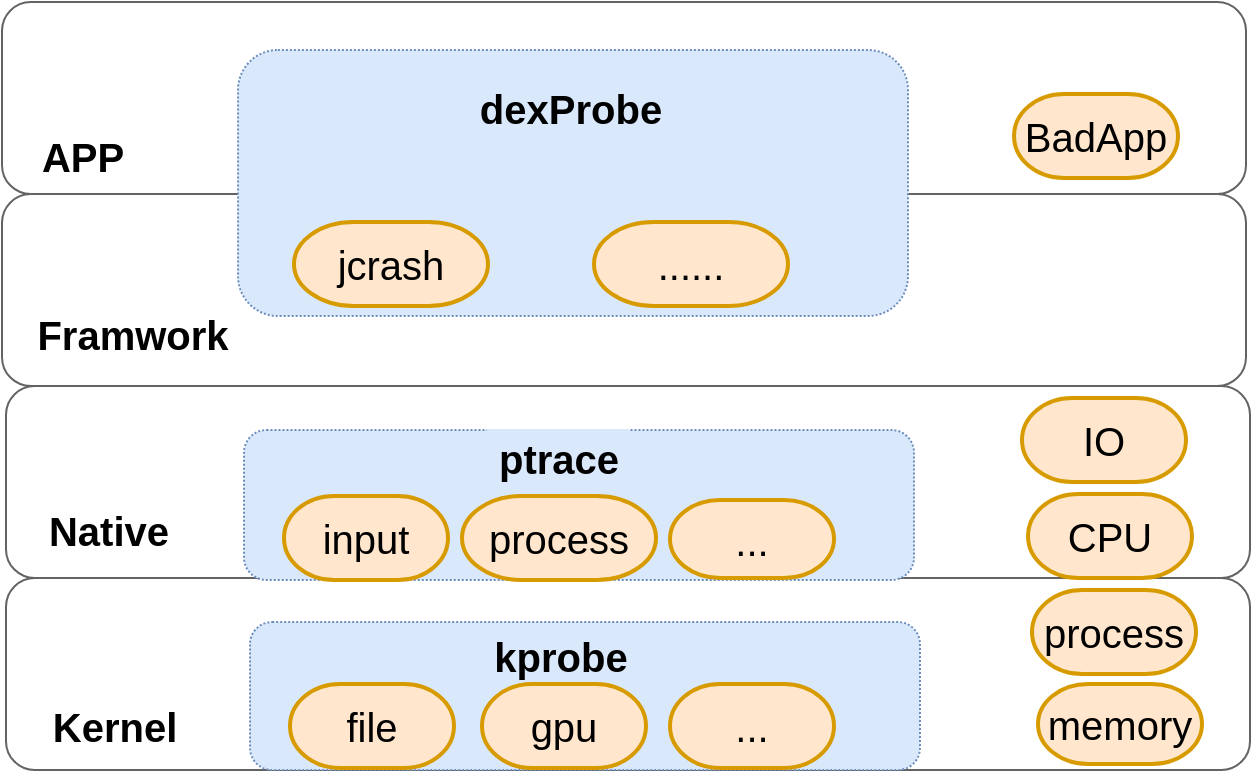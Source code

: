 <mxfile version="15.9.6" type="github">
  <diagram id="F71ElOdf4beOrSPanb4I" name="Page-1">
    <mxGraphModel dx="1822" dy="1113" grid="0" gridSize="10" guides="1" tooltips="1" connect="1" arrows="1" fold="1" page="0" pageScale="1" pageWidth="827" pageHeight="1169" math="0" shadow="0">
      <root>
        <mxCell id="0" />
        <mxCell id="1" parent="0" />
        <mxCell id="t9n7C-QGUMZfKJ9s-DTD-1" value="" style="rounded=1;whiteSpace=wrap;html=1;strokeWidth=1;strokeColor=#636363;" vertex="1" parent="1">
          <mxGeometry x="-40" y="-297" width="622" height="96" as="geometry" />
        </mxCell>
        <mxCell id="t9n7C-QGUMZfKJ9s-DTD-2" value="" style="rounded=1;whiteSpace=wrap;html=1;strokeWidth=1;strokeColor=#636363;" vertex="1" parent="1">
          <mxGeometry x="-40" y="-201" width="622" height="96" as="geometry" />
        </mxCell>
        <mxCell id="t9n7C-QGUMZfKJ9s-DTD-3" value="" style="rounded=1;whiteSpace=wrap;html=1;strokeWidth=1;strokeColor=#636363;" vertex="1" parent="1">
          <mxGeometry x="-38" y="-9" width="622" height="96" as="geometry" />
        </mxCell>
        <mxCell id="t9n7C-QGUMZfKJ9s-DTD-4" value="" style="rounded=1;whiteSpace=wrap;html=1;strokeWidth=1;strokeColor=#636363;" vertex="1" parent="1">
          <mxGeometry x="-38" y="-105" width="622" height="96" as="geometry" />
        </mxCell>
        <mxCell id="t9n7C-QGUMZfKJ9s-DTD-5" value="APP" style="text;html=1;resizable=0;autosize=1;align=center;verticalAlign=middle;points=[];fillColor=none;strokeColor=#FFFFFF;rounded=0;fontStyle=1;fontSize=20;strokeWidth=1;" vertex="1" parent="1">
          <mxGeometry x="-26" y="-234" width="51" height="28" as="geometry" />
        </mxCell>
        <mxCell id="t9n7C-QGUMZfKJ9s-DTD-7" value="Framwork" style="text;html=1;resizable=0;autosize=1;align=center;verticalAlign=middle;points=[];fillColor=none;strokeColor=#FFFFFF;rounded=0;fontStyle=1;fontSize=20;strokeWidth=1;" vertex="1" parent="1">
          <mxGeometry x="-28" y="-145" width="106" height="28" as="geometry" />
        </mxCell>
        <mxCell id="t9n7C-QGUMZfKJ9s-DTD-8" value="Native" style="text;html=1;resizable=0;autosize=1;align=center;verticalAlign=middle;points=[];fillColor=none;strokeColor=#FFFFFF;rounded=0;fontStyle=1;fontSize=20;strokeWidth=1;" vertex="1" parent="1">
          <mxGeometry x="-22" y="-47" width="70" height="28" as="geometry" />
        </mxCell>
        <mxCell id="t9n7C-QGUMZfKJ9s-DTD-9" value="Kernel" style="text;html=1;resizable=0;autosize=1;align=center;verticalAlign=middle;points=[];rounded=0;fontStyle=1;fontSize=20;strokeWidth=1;" vertex="1" parent="1">
          <mxGeometry x="-20" y="51" width="72" height="28" as="geometry" />
        </mxCell>
        <mxCell id="t9n7C-QGUMZfKJ9s-DTD-11" value="" style="rounded=1;whiteSpace=wrap;html=1;dashed=1;dashPattern=1 1;fontSize=20;strokeColor=#6c8ebf;strokeWidth=1;fillColor=#dae8fc;" vertex="1" parent="1">
          <mxGeometry x="78" y="-273" width="335" height="133" as="geometry" />
        </mxCell>
        <mxCell id="t9n7C-QGUMZfKJ9s-DTD-12" value="" style="rounded=1;whiteSpace=wrap;html=1;dashed=1;dashPattern=1 1;fontSize=20;strokeColor=#6c8ebf;strokeWidth=1;fillColor=#dae8fc;" vertex="1" parent="1">
          <mxGeometry x="81" y="-83" width="335" height="75" as="geometry" />
        </mxCell>
        <mxCell id="t9n7C-QGUMZfKJ9s-DTD-13" value="" style="rounded=1;whiteSpace=wrap;html=1;dashed=1;dashPattern=1 1;fontSize=20;strokeColor=#6c8ebf;strokeWidth=1;fillColor=#dae8fc;" vertex="1" parent="1">
          <mxGeometry x="84" y="13" width="335" height="74" as="geometry" />
        </mxCell>
        <mxCell id="t9n7C-QGUMZfKJ9s-DTD-14" value="dexProbe" style="text;html=1;resizable=0;autosize=1;align=center;verticalAlign=middle;points=[];fillColor=#dae8fc;strokeColor=#DAE8FC;rounded=0;fontStyle=1;fontSize=20;strokeWidth=1;" vertex="1" parent="1">
          <mxGeometry x="193" y="-258" width="101" height="28" as="geometry" />
        </mxCell>
        <mxCell id="t9n7C-QGUMZfKJ9s-DTD-19" value="ptrace" style="text;html=1;resizable=0;autosize=1;align=center;verticalAlign=middle;points=[];fillColor=#dae8fc;strokeColor=#DAE8FC;rounded=0;fontStyle=1;fontSize=20;strokeWidth=1;" vertex="1" parent="1">
          <mxGeometry x="203" y="-83" width="70" height="28" as="geometry" />
        </mxCell>
        <mxCell id="t9n7C-QGUMZfKJ9s-DTD-20" value="input" style="strokeWidth=2;html=1;shape=mxgraph.flowchart.terminator;whiteSpace=wrap;fontSize=20;fillColor=#ffe6cc;strokeColor=#d79b00;" vertex="1" parent="1">
          <mxGeometry x="101" y="-50" width="82" height="42" as="geometry" />
        </mxCell>
        <mxCell id="t9n7C-QGUMZfKJ9s-DTD-22" value="..." style="strokeWidth=2;html=1;shape=mxgraph.flowchart.terminator;whiteSpace=wrap;fontSize=20;fillColor=#ffe6cc;strokeColor=#d79b00;" vertex="1" parent="1">
          <mxGeometry x="294" y="-48" width="82" height="39" as="geometry" />
        </mxCell>
        <mxCell id="t9n7C-QGUMZfKJ9s-DTD-23" value="process" style="strokeWidth=2;html=1;shape=mxgraph.flowchart.terminator;whiteSpace=wrap;fontSize=20;fillColor=#ffe6cc;strokeColor=#d79b00;" vertex="1" parent="1">
          <mxGeometry x="190" y="-50" width="97" height="42" as="geometry" />
        </mxCell>
        <mxCell id="t9n7C-QGUMZfKJ9s-DTD-24" value="jcrash" style="strokeWidth=2;html=1;shape=mxgraph.flowchart.terminator;whiteSpace=wrap;fontSize=20;fillColor=#ffe6cc;strokeColor=#d79b00;" vertex="1" parent="1">
          <mxGeometry x="106" y="-187" width="97" height="42" as="geometry" />
        </mxCell>
        <mxCell id="t9n7C-QGUMZfKJ9s-DTD-25" value="......" style="strokeWidth=2;html=1;shape=mxgraph.flowchart.terminator;whiteSpace=wrap;fontSize=20;fillColor=#ffe6cc;strokeColor=#d79b00;" vertex="1" parent="1">
          <mxGeometry x="256" y="-187" width="97" height="42" as="geometry" />
        </mxCell>
        <mxCell id="t9n7C-QGUMZfKJ9s-DTD-26" value="kprobe" style="text;html=1;resizable=0;autosize=1;align=center;verticalAlign=middle;points=[];fillColor=#dae8fc;strokeColor=#DAE8FC;rounded=0;fontStyle=1;fontSize=20;strokeWidth=1;" vertex="1" parent="1">
          <mxGeometry x="200" y="16" width="77" height="28" as="geometry" />
        </mxCell>
        <mxCell id="t9n7C-QGUMZfKJ9s-DTD-27" value="file" style="strokeWidth=2;html=1;shape=mxgraph.flowchart.terminator;whiteSpace=wrap;fontSize=20;fillColor=#ffe6cc;strokeColor=#d79b00;" vertex="1" parent="1">
          <mxGeometry x="104" y="44" width="82" height="42" as="geometry" />
        </mxCell>
        <mxCell id="t9n7C-QGUMZfKJ9s-DTD-28" value="gpu" style="strokeWidth=2;html=1;shape=mxgraph.flowchart.terminator;whiteSpace=wrap;fontSize=20;fillColor=#ffe6cc;strokeColor=#d79b00;" vertex="1" parent="1">
          <mxGeometry x="200" y="44" width="82" height="42" as="geometry" />
        </mxCell>
        <mxCell id="t9n7C-QGUMZfKJ9s-DTD-29" value="..." style="strokeWidth=2;html=1;shape=mxgraph.flowchart.terminator;whiteSpace=wrap;fontSize=20;fillColor=#ffe6cc;strokeColor=#d79b00;" vertex="1" parent="1">
          <mxGeometry x="294" y="44" width="82" height="42" as="geometry" />
        </mxCell>
        <mxCell id="t9n7C-QGUMZfKJ9s-DTD-30" value="BadApp" style="strokeWidth=2;html=1;shape=mxgraph.flowchart.terminator;whiteSpace=wrap;fontSize=20;fillColor=#ffe6cc;strokeColor=#d79b00;" vertex="1" parent="1">
          <mxGeometry x="466" y="-251" width="82" height="42" as="geometry" />
        </mxCell>
        <mxCell id="t9n7C-QGUMZfKJ9s-DTD-31" value="IO" style="strokeWidth=2;html=1;shape=mxgraph.flowchart.terminator;whiteSpace=wrap;fontSize=20;fillColor=#ffe6cc;strokeColor=#d79b00;" vertex="1" parent="1">
          <mxGeometry x="470" y="-99" width="82" height="42" as="geometry" />
        </mxCell>
        <mxCell id="t9n7C-QGUMZfKJ9s-DTD-32" value="CPU" style="strokeWidth=2;html=1;shape=mxgraph.flowchart.terminator;whiteSpace=wrap;fontSize=20;fillColor=#ffe6cc;strokeColor=#d79b00;" vertex="1" parent="1">
          <mxGeometry x="473" y="-51" width="82" height="42" as="geometry" />
        </mxCell>
        <mxCell id="t9n7C-QGUMZfKJ9s-DTD-34" value="process" style="strokeWidth=2;html=1;shape=mxgraph.flowchart.terminator;whiteSpace=wrap;fontSize=20;fillColor=#ffe6cc;strokeColor=#d79b00;" vertex="1" parent="1">
          <mxGeometry x="475" y="-3" width="82" height="42" as="geometry" />
        </mxCell>
        <mxCell id="t9n7C-QGUMZfKJ9s-DTD-35" value="memory" style="strokeWidth=2;html=1;shape=mxgraph.flowchart.terminator;whiteSpace=wrap;fontSize=20;fillColor=#ffe6cc;strokeColor=#d79b00;" vertex="1" parent="1">
          <mxGeometry x="478" y="44" width="82" height="40" as="geometry" />
        </mxCell>
      </root>
    </mxGraphModel>
  </diagram>
</mxfile>
